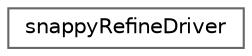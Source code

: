 digraph "Graphical Class Hierarchy"
{
 // LATEX_PDF_SIZE
  bgcolor="transparent";
  edge [fontname=Helvetica,fontsize=10,labelfontname=Helvetica,labelfontsize=10];
  node [fontname=Helvetica,fontsize=10,shape=box,height=0.2,width=0.4];
  rankdir="LR";
  Node0 [id="Node000000",label="snappyRefineDriver",height=0.2,width=0.4,color="grey40", fillcolor="white", style="filled",URL="$classFoam_1_1snappyRefineDriver.html",tooltip=" "];
}
